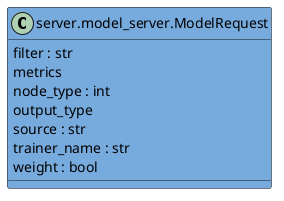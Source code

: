 @startuml classes
set namespaceSeparator none
class "server.model_server.ModelRequest" as server.model_server.ModelRequest #77AADD {
  filter : str
  metrics
  node_type : int
  output_type
  source : str
  trainer_name : str
  weight : bool
}
@enduml
